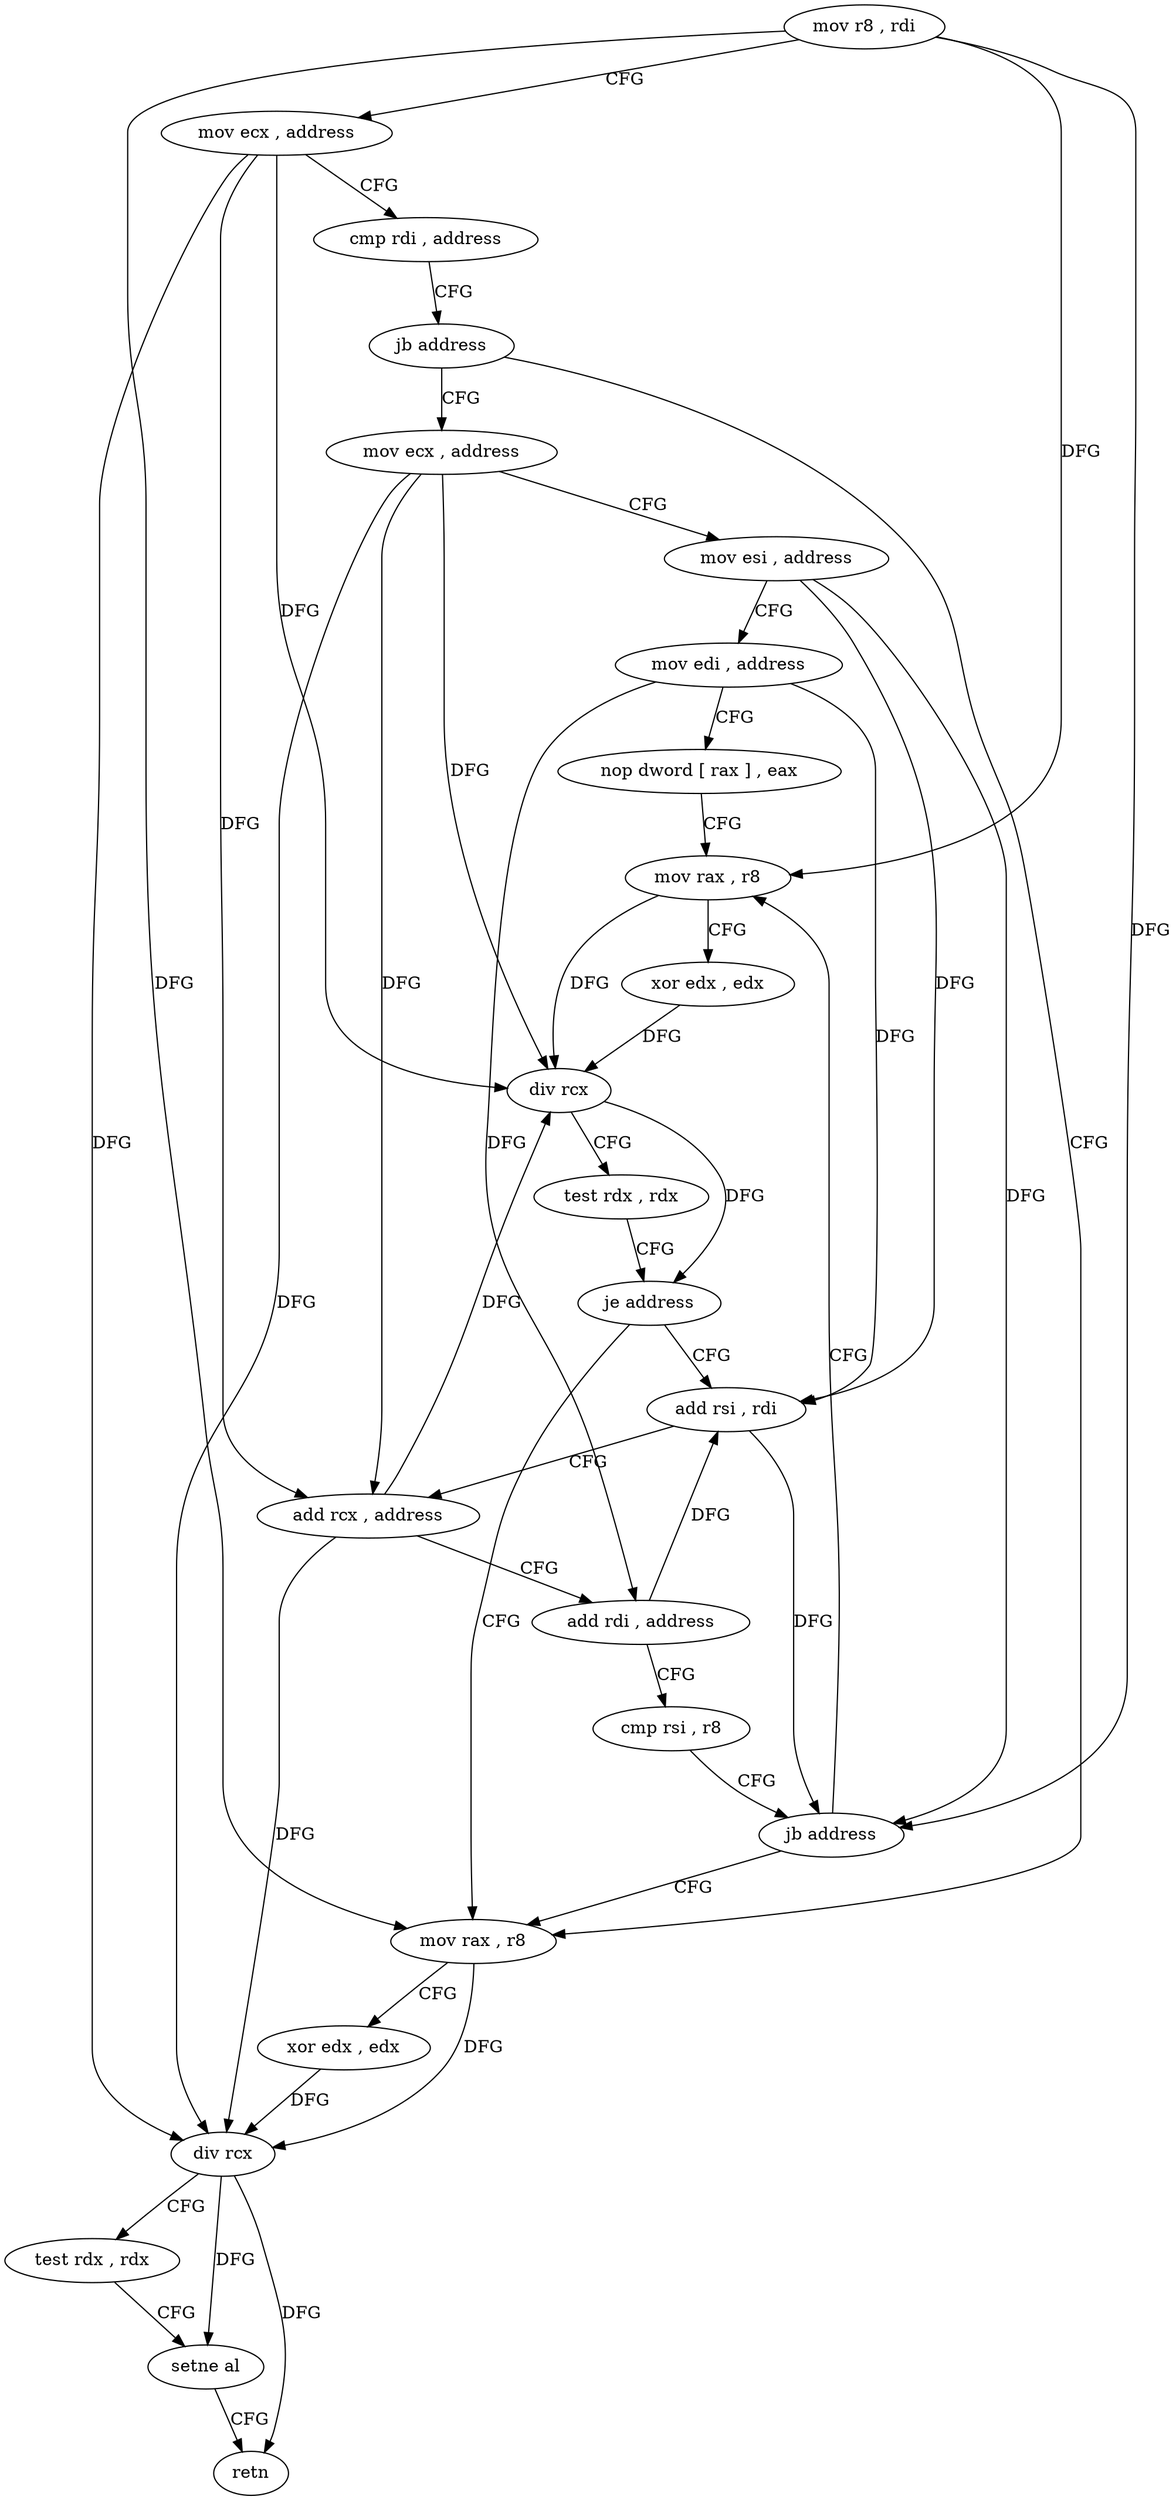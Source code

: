 digraph "func" {
"4223280" [label = "mov r8 , rdi" ]
"4223283" [label = "mov ecx , address" ]
"4223288" [label = "cmp rdi , address" ]
"4223292" [label = "jb address" ]
"4223341" [label = "mov rax , r8" ]
"4223294" [label = "mov ecx , address" ]
"4223344" [label = "xor edx , edx" ]
"4223346" [label = "div rcx" ]
"4223349" [label = "test rdx , rdx" ]
"4223352" [label = "setne al" ]
"4223355" [label = "retn" ]
"4223299" [label = "mov esi , address" ]
"4223304" [label = "mov edi , address" ]
"4223309" [label = "nop dword [ rax ] , eax" ]
"4223312" [label = "mov rax , r8" ]
"4223325" [label = "add rsi , rdi" ]
"4223328" [label = "add rcx , address" ]
"4223332" [label = "add rdi , address" ]
"4223336" [label = "cmp rsi , r8" ]
"4223339" [label = "jb address" ]
"4223315" [label = "xor edx , edx" ]
"4223317" [label = "div rcx" ]
"4223320" [label = "test rdx , rdx" ]
"4223323" [label = "je address" ]
"4223280" -> "4223283" [ label = "CFG" ]
"4223280" -> "4223341" [ label = "DFG" ]
"4223280" -> "4223312" [ label = "DFG" ]
"4223280" -> "4223339" [ label = "DFG" ]
"4223283" -> "4223288" [ label = "CFG" ]
"4223283" -> "4223346" [ label = "DFG" ]
"4223283" -> "4223317" [ label = "DFG" ]
"4223283" -> "4223328" [ label = "DFG" ]
"4223288" -> "4223292" [ label = "CFG" ]
"4223292" -> "4223341" [ label = "CFG" ]
"4223292" -> "4223294" [ label = "CFG" ]
"4223341" -> "4223344" [ label = "CFG" ]
"4223341" -> "4223346" [ label = "DFG" ]
"4223294" -> "4223299" [ label = "CFG" ]
"4223294" -> "4223346" [ label = "DFG" ]
"4223294" -> "4223317" [ label = "DFG" ]
"4223294" -> "4223328" [ label = "DFG" ]
"4223344" -> "4223346" [ label = "DFG" ]
"4223346" -> "4223349" [ label = "CFG" ]
"4223346" -> "4223352" [ label = "DFG" ]
"4223346" -> "4223355" [ label = "DFG" ]
"4223349" -> "4223352" [ label = "CFG" ]
"4223352" -> "4223355" [ label = "CFG" ]
"4223299" -> "4223304" [ label = "CFG" ]
"4223299" -> "4223325" [ label = "DFG" ]
"4223299" -> "4223339" [ label = "DFG" ]
"4223304" -> "4223309" [ label = "CFG" ]
"4223304" -> "4223325" [ label = "DFG" ]
"4223304" -> "4223332" [ label = "DFG" ]
"4223309" -> "4223312" [ label = "CFG" ]
"4223312" -> "4223315" [ label = "CFG" ]
"4223312" -> "4223317" [ label = "DFG" ]
"4223325" -> "4223328" [ label = "CFG" ]
"4223325" -> "4223339" [ label = "DFG" ]
"4223328" -> "4223332" [ label = "CFG" ]
"4223328" -> "4223346" [ label = "DFG" ]
"4223328" -> "4223317" [ label = "DFG" ]
"4223332" -> "4223336" [ label = "CFG" ]
"4223332" -> "4223325" [ label = "DFG" ]
"4223336" -> "4223339" [ label = "CFG" ]
"4223339" -> "4223312" [ label = "CFG" ]
"4223339" -> "4223341" [ label = "CFG" ]
"4223315" -> "4223317" [ label = "DFG" ]
"4223317" -> "4223320" [ label = "CFG" ]
"4223317" -> "4223323" [ label = "DFG" ]
"4223320" -> "4223323" [ label = "CFG" ]
"4223323" -> "4223341" [ label = "CFG" ]
"4223323" -> "4223325" [ label = "CFG" ]
}
